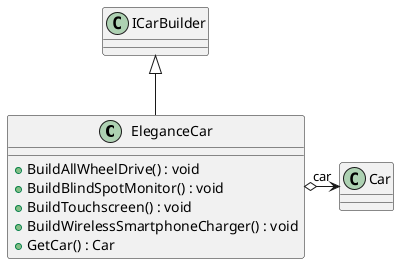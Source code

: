 @startuml
class EleganceCar {
    + BuildAllWheelDrive() : void
    + BuildBlindSpotMonitor() : void
    + BuildTouchscreen() : void
    + BuildWirelessSmartphoneCharger() : void
    + GetCar() : Car
}
ICarBuilder <|-- EleganceCar
EleganceCar o-> "car" Car
@enduml

